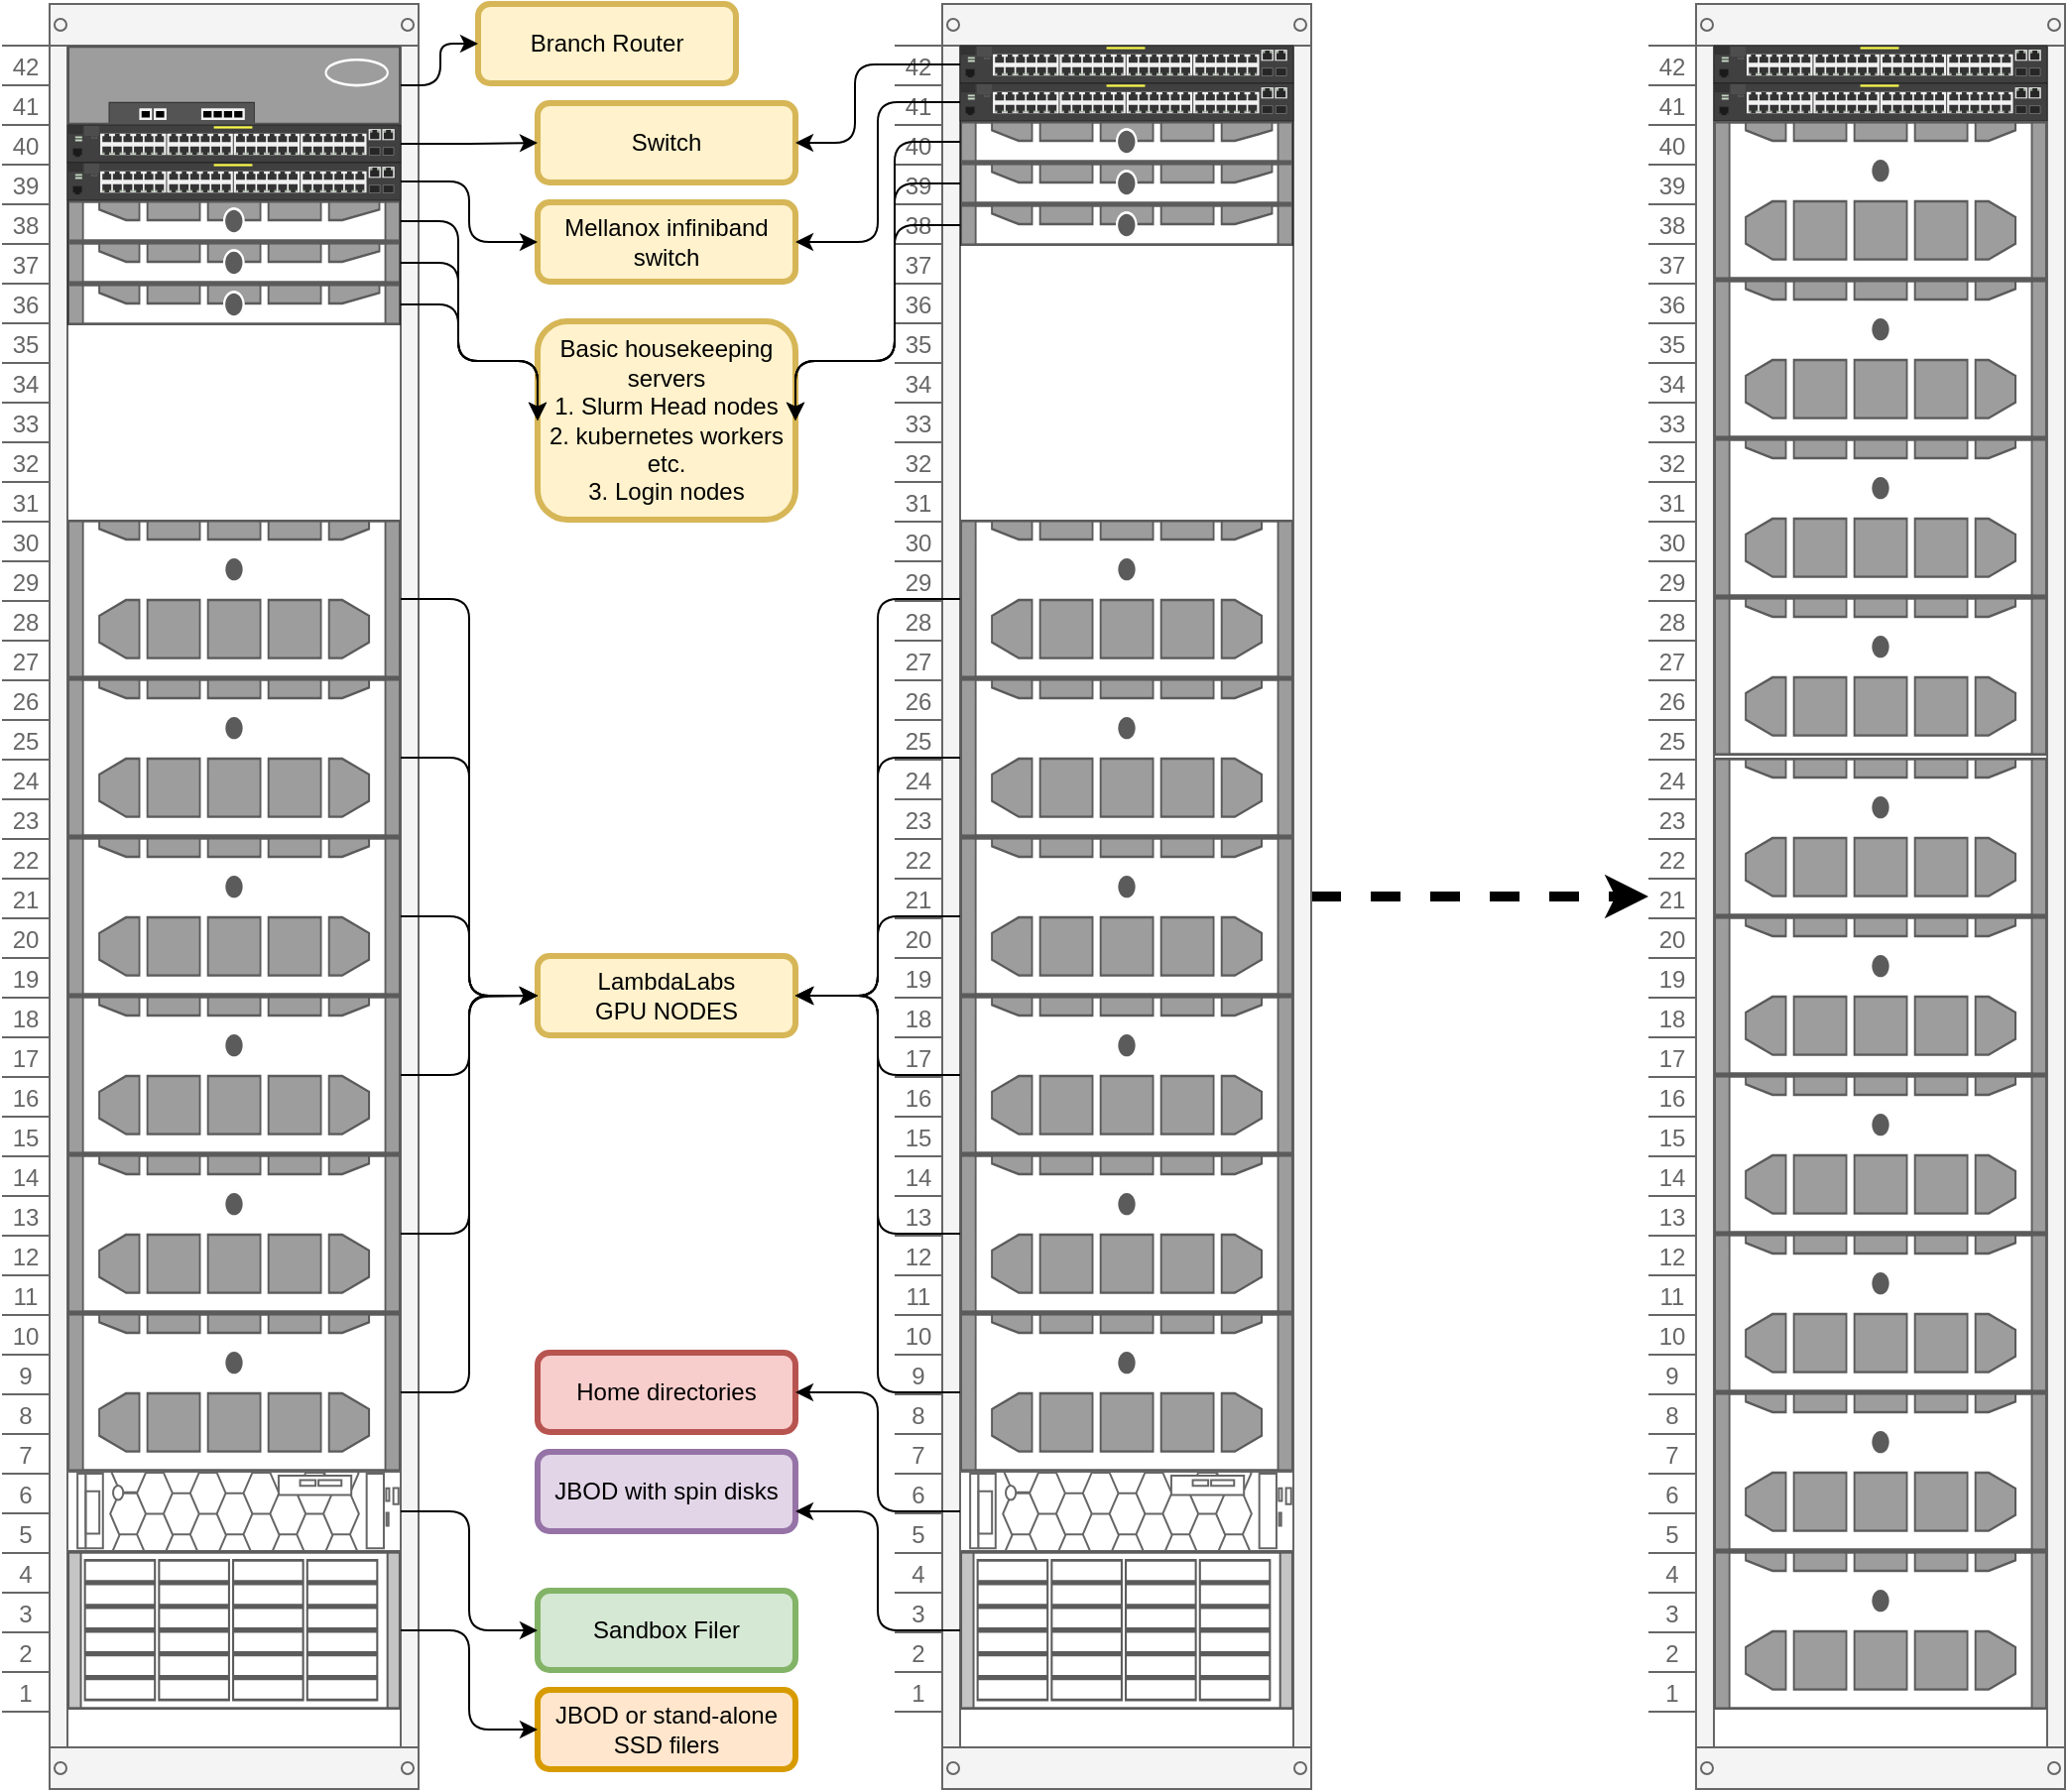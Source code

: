 <mxfile version="14.9.7" type="device"><diagram id="1ICQA1mSSsCEjTz7MmzQ" name="Page-1"><mxGraphModel dx="1422" dy="850" grid="1" gridSize="10" guides="1" tooltips="1" connect="1" arrows="1" fold="1" page="1" pageScale="1" pageWidth="1100" pageHeight="850" math="0" shadow="0"><root><mxCell id="0"/><mxCell id="1" parent="0"/><mxCell id="WQORNpC3hp9yp0C9yWY9-1" value="" style="strokeColor=#666666;html=1;verticalLabelPosition=bottom;labelBackgroundColor=#ffffff;verticalAlign=top;outlineConnect=0;shadow=0;dashed=0;shape=mxgraph.rackGeneral.container;fillColor2=#f4f4f4;container=1;collapsible=0;childLayout=rack;allowGaps=1;marginLeft=33;marginRight=9;marginTop=21;marginBottom=22;textColor=#666666;numDisp=ascend;" parent="1" vertex="1"><mxGeometry x="40" y="40" width="210" height="900" as="geometry"/></mxCell><mxCell id="WQORNpC3hp9yp0C9yWY9-3" value="" style="strokeColor=#666666;html=1;labelPosition=right;align=left;spacingLeft=15;shadow=0;dashed=0;outlineConnect=0;shape=mxgraph.rack.f5.arx_1000;" parent="WQORNpC3hp9yp0C9yWY9-1" vertex="1"><mxGeometry x="33" y="21" width="168" height="40" as="geometry"/></mxCell><mxCell id="WQORNpC3hp9yp0C9yWY9-4" value="" style="html=1;verticalLabelPosition=bottom;verticalAlign=top;outlineConnect=0;shadow=0;dashed=0;shape=mxgraph.rack.hpe_aruba.switches.j9778a_2530_48_poeplus_front;" parent="WQORNpC3hp9yp0C9yWY9-1" vertex="1"><mxGeometry x="33" y="61" width="168" height="19" as="geometry"/></mxCell><mxCell id="WQORNpC3hp9yp0C9yWY9-12" value="" style="html=1;verticalLabelPosition=bottom;verticalAlign=top;outlineConnect=0;shadow=0;dashed=0;shape=mxgraph.rack.hpe_aruba.switches.j9778a_2530_48_poeplus_front;" parent="WQORNpC3hp9yp0C9yWY9-1" vertex="1"><mxGeometry x="33" y="80" width="168" height="19" as="geometry"/></mxCell><mxCell id="WQORNpC3hp9yp0C9yWY9-59" value="" style="strokeColor=#666666;html=1;labelPosition=right;align=left;spacingLeft=15;shadow=0;dashed=0;outlineConnect=0;shape=mxgraph.rack.dell.dell_poweredge_1u;rounded=1;fillColor=none;" parent="WQORNpC3hp9yp0C9yWY9-1" vertex="1"><mxGeometry x="33" y="99" width="168" height="21" as="geometry"/></mxCell><mxCell id="WQORNpC3hp9yp0C9yWY9-61" value="" style="strokeColor=#666666;html=1;labelPosition=right;align=left;spacingLeft=15;shadow=0;dashed=0;outlineConnect=0;shape=mxgraph.rack.dell.dell_poweredge_1u;rounded=1;fillColor=none;" parent="WQORNpC3hp9yp0C9yWY9-1" vertex="1"><mxGeometry x="33" y="120" width="168" height="21" as="geometry"/></mxCell><mxCell id="WQORNpC3hp9yp0C9yWY9-63" value="" style="strokeColor=#666666;html=1;labelPosition=right;align=left;spacingLeft=15;shadow=0;dashed=0;outlineConnect=0;shape=mxgraph.rack.dell.dell_poweredge_1u;rounded=1;fillColor=none;" parent="WQORNpC3hp9yp0C9yWY9-1" vertex="1"><mxGeometry x="33" y="141" width="168" height="21" as="geometry"/></mxCell><mxCell id="WQORNpC3hp9yp0C9yWY9-18" value="" style="strokeColor=#666666;html=1;labelPosition=right;align=left;spacingLeft=15;shadow=0;dashed=0;outlineConnect=0;shape=mxgraph.rack.dell.dell_poweredge_4u;" parent="WQORNpC3hp9yp0C9yWY9-1" vertex="1"><mxGeometry x="33" y="260" width="168" height="80" as="geometry"/></mxCell><mxCell id="WQORNpC3hp9yp0C9yWY9-17" value="" style="strokeColor=#666666;html=1;labelPosition=right;align=left;spacingLeft=15;shadow=0;dashed=0;outlineConnect=0;shape=mxgraph.rack.dell.dell_poweredge_4u;" parent="WQORNpC3hp9yp0C9yWY9-1" vertex="1"><mxGeometry x="33" y="340" width="168" height="80" as="geometry"/></mxCell><mxCell id="WQORNpC3hp9yp0C9yWY9-16" value="" style="strokeColor=#666666;html=1;labelPosition=right;align=left;spacingLeft=15;shadow=0;dashed=0;outlineConnect=0;shape=mxgraph.rack.dell.dell_poweredge_4u;" parent="WQORNpC3hp9yp0C9yWY9-1" vertex="1"><mxGeometry x="33" y="420" width="168" height="80" as="geometry"/></mxCell><mxCell id="WQORNpC3hp9yp0C9yWY9-15" value="" style="strokeColor=#666666;html=1;labelPosition=right;align=left;spacingLeft=15;shadow=0;dashed=0;outlineConnect=0;shape=mxgraph.rack.dell.dell_poweredge_4u;" parent="WQORNpC3hp9yp0C9yWY9-1" vertex="1"><mxGeometry x="33" y="500" width="168" height="80" as="geometry"/></mxCell><mxCell id="WQORNpC3hp9yp0C9yWY9-14" value="" style="strokeColor=#666666;html=1;labelPosition=right;align=left;spacingLeft=15;shadow=0;dashed=0;outlineConnect=0;shape=mxgraph.rack.dell.dell_poweredge_4u;" parent="WQORNpC3hp9yp0C9yWY9-1" vertex="1"><mxGeometry x="33" y="580" width="168" height="80" as="geometry"/></mxCell><mxCell id="WQORNpC3hp9yp0C9yWY9-13" value="" style="strokeColor=#666666;html=1;labelPosition=right;align=left;spacingLeft=15;shadow=0;dashed=0;outlineConnect=0;shape=mxgraph.rack.dell.dell_poweredge_4u;" parent="WQORNpC3hp9yp0C9yWY9-1" vertex="1"><mxGeometry x="33" y="660" width="168" height="80" as="geometry"/></mxCell><mxCell id="WQORNpC3hp9yp0C9yWY9-5" value="" style="strokeColor=#666666;html=1;labelPosition=right;align=left;spacingLeft=15;shadow=0;dashed=0;outlineConnect=0;shape=mxgraph.rack.dell.poweredge_r740xd;" parent="WQORNpC3hp9yp0C9yWY9-1" vertex="1"><mxGeometry x="33" y="740" width="168" height="40" as="geometry"/></mxCell><mxCell id="WQORNpC3hp9yp0C9yWY9-6" value="" style="shape=mxgraph.rack.cisco.cisco_physical_security_multiservice_platform_4u;html=1;labelPosition=right;align=left;spacingLeft=15;dashed=0;shadow=0;fillColor=#ffffff;" parent="WQORNpC3hp9yp0C9yWY9-1" vertex="1"><mxGeometry x="33" y="780" width="168" height="80" as="geometry"/></mxCell><mxCell id="WQORNpC3hp9yp0C9yWY9-102" style="edgeStyle=orthogonalEdgeStyle;rounded=1;orthogonalLoop=1;jettySize=auto;html=1;strokeWidth=5;dashed=1;" parent="1" source="WQORNpC3hp9yp0C9yWY9-7" target="WQORNpC3hp9yp0C9yWY9-81" edge="1"><mxGeometry relative="1" as="geometry"/></mxCell><mxCell id="WQORNpC3hp9yp0C9yWY9-7" value="" style="strokeColor=#666666;html=1;verticalLabelPosition=bottom;labelBackgroundColor=#ffffff;verticalAlign=top;outlineConnect=0;shadow=0;dashed=0;shape=mxgraph.rackGeneral.container;fillColor2=#f4f4f4;container=1;collapsible=0;childLayout=rack;allowGaps=1;marginLeft=33;marginRight=9;marginTop=21;marginBottom=22;textColor=#666666;numDisp=ascend;" parent="1" vertex="1"><mxGeometry x="490" y="40" width="210" height="900" as="geometry"/></mxCell><mxCell id="WQORNpC3hp9yp0C9yWY9-9" value="" style="html=1;verticalLabelPosition=bottom;verticalAlign=top;outlineConnect=0;shadow=0;dashed=0;shape=mxgraph.rack.hpe_aruba.switches.j9778a_2530_48_poeplus_front;" parent="WQORNpC3hp9yp0C9yWY9-7" vertex="1"><mxGeometry x="33" y="21" width="168" height="19" as="geometry"/></mxCell><mxCell id="WQORNpC3hp9yp0C9yWY9-25" value="" style="html=1;verticalLabelPosition=bottom;verticalAlign=top;outlineConnect=0;shadow=0;dashed=0;shape=mxgraph.rack.hpe_aruba.switches.j9778a_2530_48_poeplus_front;" parent="WQORNpC3hp9yp0C9yWY9-7" vertex="1"><mxGeometry x="33" y="40" width="168" height="19" as="geometry"/></mxCell><mxCell id="WQORNpC3hp9yp0C9yWY9-60" value="" style="strokeColor=#666666;html=1;labelPosition=right;align=left;spacingLeft=15;shadow=0;dashed=0;outlineConnect=0;shape=mxgraph.rack.dell.dell_poweredge_1u;rounded=1;fillColor=none;" parent="WQORNpC3hp9yp0C9yWY9-7" vertex="1"><mxGeometry x="33" y="59" width="168" height="21" as="geometry"/></mxCell><mxCell id="WQORNpC3hp9yp0C9yWY9-62" value="" style="strokeColor=#666666;html=1;labelPosition=right;align=left;spacingLeft=15;shadow=0;dashed=0;outlineConnect=0;shape=mxgraph.rack.dell.dell_poweredge_1u;rounded=1;fillColor=none;" parent="WQORNpC3hp9yp0C9yWY9-7" vertex="1"><mxGeometry x="33" y="80" width="168" height="21" as="geometry"/></mxCell><mxCell id="WQORNpC3hp9yp0C9yWY9-64" value="" style="strokeColor=#666666;html=1;labelPosition=right;align=left;spacingLeft=15;shadow=0;dashed=0;outlineConnect=0;shape=mxgraph.rack.dell.dell_poweredge_1u;rounded=1;fillColor=none;" parent="WQORNpC3hp9yp0C9yWY9-7" vertex="1"><mxGeometry x="33" y="101" width="168" height="21" as="geometry"/></mxCell><mxCell id="WQORNpC3hp9yp0C9yWY9-23" value="" style="strokeColor=#666666;html=1;labelPosition=right;align=left;spacingLeft=15;shadow=0;dashed=0;outlineConnect=0;shape=mxgraph.rack.dell.dell_poweredge_4u;" parent="WQORNpC3hp9yp0C9yWY9-7" vertex="1"><mxGeometry x="33" y="260" width="168" height="80" as="geometry"/></mxCell><mxCell id="WQORNpC3hp9yp0C9yWY9-24" value="" style="strokeColor=#666666;html=1;labelPosition=right;align=left;spacingLeft=15;shadow=0;dashed=0;outlineConnect=0;shape=mxgraph.rack.dell.dell_poweredge_4u;" parent="WQORNpC3hp9yp0C9yWY9-7" vertex="1"><mxGeometry x="33" y="340" width="168" height="80" as="geometry"/></mxCell><mxCell id="WQORNpC3hp9yp0C9yWY9-21" value="" style="strokeColor=#666666;html=1;labelPosition=right;align=left;spacingLeft=15;shadow=0;dashed=0;outlineConnect=0;shape=mxgraph.rack.dell.dell_poweredge_4u;" parent="WQORNpC3hp9yp0C9yWY9-7" vertex="1"><mxGeometry x="33" y="420" width="168" height="80" as="geometry"/></mxCell><mxCell id="WQORNpC3hp9yp0C9yWY9-22" value="" style="strokeColor=#666666;html=1;labelPosition=right;align=left;spacingLeft=15;shadow=0;dashed=0;outlineConnect=0;shape=mxgraph.rack.dell.dell_poweredge_4u;" parent="WQORNpC3hp9yp0C9yWY9-7" vertex="1"><mxGeometry x="33" y="500" width="168" height="80" as="geometry"/></mxCell><mxCell id="WQORNpC3hp9yp0C9yWY9-20" value="" style="strokeColor=#666666;html=1;labelPosition=right;align=left;spacingLeft=15;shadow=0;dashed=0;outlineConnect=0;shape=mxgraph.rack.dell.dell_poweredge_4u;" parent="WQORNpC3hp9yp0C9yWY9-7" vertex="1"><mxGeometry x="33" y="580" width="168" height="80" as="geometry"/></mxCell><mxCell id="WQORNpC3hp9yp0C9yWY9-19" value="" style="strokeColor=#666666;html=1;labelPosition=right;align=left;spacingLeft=15;shadow=0;dashed=0;outlineConnect=0;shape=mxgraph.rack.dell.dell_poweredge_4u;" parent="WQORNpC3hp9yp0C9yWY9-7" vertex="1"><mxGeometry x="33" y="660" width="168" height="80" as="geometry"/></mxCell><mxCell id="WQORNpC3hp9yp0C9yWY9-10" value="" style="strokeColor=#666666;html=1;labelPosition=right;align=left;spacingLeft=15;shadow=0;dashed=0;outlineConnect=0;shape=mxgraph.rack.dell.poweredge_r740xd;" parent="WQORNpC3hp9yp0C9yWY9-7" vertex="1"><mxGeometry x="33" y="740" width="168" height="40" as="geometry"/></mxCell><mxCell id="WQORNpC3hp9yp0C9yWY9-11" value="" style="shape=mxgraph.rack.cisco.cisco_physical_security_multiservice_platform_4u;html=1;labelPosition=right;align=left;spacingLeft=15;dashed=0;shadow=0;fillColor=#ffffff;" parent="WQORNpC3hp9yp0C9yWY9-7" vertex="1"><mxGeometry x="33" y="780" width="168" height="80" as="geometry"/></mxCell><mxCell id="WQORNpC3hp9yp0C9yWY9-27" value="LambdaLabs&lt;br&gt;GPU NODES" style="text;html=1;strokeColor=#d6b656;align=center;verticalAlign=middle;whiteSpace=wrap;rounded=1;arcSize=15;fillColor=#fff2cc;strokeWidth=3;" parent="1" vertex="1"><mxGeometry x="310" y="520" width="130" height="40" as="geometry"/></mxCell><mxCell id="WQORNpC3hp9yp0C9yWY9-28" style="edgeStyle=orthogonalEdgeStyle;rounded=1;orthogonalLoop=1;jettySize=auto;html=1;entryX=0;entryY=0.5;entryDx=0;entryDy=0;" parent="1" source="WQORNpC3hp9yp0C9yWY9-18" target="WQORNpC3hp9yp0C9yWY9-27" edge="1"><mxGeometry relative="1" as="geometry"/></mxCell><mxCell id="WQORNpC3hp9yp0C9yWY9-40" style="edgeStyle=orthogonalEdgeStyle;rounded=1;orthogonalLoop=1;jettySize=auto;html=1;entryX=0;entryY=0.5;entryDx=0;entryDy=0;" parent="1" source="WQORNpC3hp9yp0C9yWY9-17" target="WQORNpC3hp9yp0C9yWY9-27" edge="1"><mxGeometry relative="1" as="geometry"/></mxCell><mxCell id="WQORNpC3hp9yp0C9yWY9-41" style="edgeStyle=orthogonalEdgeStyle;rounded=1;orthogonalLoop=1;jettySize=auto;html=1;entryX=0;entryY=0.5;entryDx=0;entryDy=0;" parent="1" source="WQORNpC3hp9yp0C9yWY9-16" target="WQORNpC3hp9yp0C9yWY9-27" edge="1"><mxGeometry relative="1" as="geometry"/></mxCell><mxCell id="WQORNpC3hp9yp0C9yWY9-42" style="edgeStyle=orthogonalEdgeStyle;rounded=1;orthogonalLoop=1;jettySize=auto;html=1;" parent="1" source="WQORNpC3hp9yp0C9yWY9-15" edge="1"><mxGeometry relative="1" as="geometry"><mxPoint x="310" y="540" as="targetPoint"/></mxGeometry></mxCell><mxCell id="WQORNpC3hp9yp0C9yWY9-43" style="edgeStyle=orthogonalEdgeStyle;rounded=1;orthogonalLoop=1;jettySize=auto;html=1;entryX=0;entryY=0.5;entryDx=0;entryDy=0;" parent="1" source="WQORNpC3hp9yp0C9yWY9-14" target="WQORNpC3hp9yp0C9yWY9-27" edge="1"><mxGeometry relative="1" as="geometry"/></mxCell><mxCell id="WQORNpC3hp9yp0C9yWY9-44" style="edgeStyle=orthogonalEdgeStyle;rounded=1;orthogonalLoop=1;jettySize=auto;html=1;entryX=0;entryY=0.5;entryDx=0;entryDy=0;" parent="1" source="WQORNpC3hp9yp0C9yWY9-13" target="WQORNpC3hp9yp0C9yWY9-27" edge="1"><mxGeometry relative="1" as="geometry"/></mxCell><mxCell id="WQORNpC3hp9yp0C9yWY9-45" style="edgeStyle=orthogonalEdgeStyle;rounded=1;orthogonalLoop=1;jettySize=auto;html=1;entryX=1;entryY=0.5;entryDx=0;entryDy=0;" parent="1" source="WQORNpC3hp9yp0C9yWY9-23" target="WQORNpC3hp9yp0C9yWY9-27" edge="1"><mxGeometry relative="1" as="geometry"/></mxCell><mxCell id="WQORNpC3hp9yp0C9yWY9-46" style="edgeStyle=orthogonalEdgeStyle;rounded=1;orthogonalLoop=1;jettySize=auto;html=1;entryX=1;entryY=0.5;entryDx=0;entryDy=0;" parent="1" source="WQORNpC3hp9yp0C9yWY9-24" target="WQORNpC3hp9yp0C9yWY9-27" edge="1"><mxGeometry relative="1" as="geometry"/></mxCell><mxCell id="WQORNpC3hp9yp0C9yWY9-47" style="edgeStyle=orthogonalEdgeStyle;rounded=1;orthogonalLoop=1;jettySize=auto;html=1;entryX=1;entryY=0.5;entryDx=0;entryDy=0;" parent="1" source="WQORNpC3hp9yp0C9yWY9-21" target="WQORNpC3hp9yp0C9yWY9-27" edge="1"><mxGeometry relative="1" as="geometry"/></mxCell><mxCell id="WQORNpC3hp9yp0C9yWY9-48" style="edgeStyle=orthogonalEdgeStyle;rounded=1;orthogonalLoop=1;jettySize=auto;html=1;" parent="1" source="WQORNpC3hp9yp0C9yWY9-22" target="WQORNpC3hp9yp0C9yWY9-27" edge="1"><mxGeometry relative="1" as="geometry"/></mxCell><mxCell id="WQORNpC3hp9yp0C9yWY9-49" style="edgeStyle=orthogonalEdgeStyle;rounded=1;orthogonalLoop=1;jettySize=auto;html=1;entryX=1;entryY=0.5;entryDx=0;entryDy=0;" parent="1" source="WQORNpC3hp9yp0C9yWY9-20" target="WQORNpC3hp9yp0C9yWY9-27" edge="1"><mxGeometry relative="1" as="geometry"/></mxCell><mxCell id="WQORNpC3hp9yp0C9yWY9-50" style="edgeStyle=orthogonalEdgeStyle;rounded=1;orthogonalLoop=1;jettySize=auto;html=1;entryX=1;entryY=0.5;entryDx=0;entryDy=0;" parent="1" source="WQORNpC3hp9yp0C9yWY9-19" target="WQORNpC3hp9yp0C9yWY9-27" edge="1"><mxGeometry relative="1" as="geometry"/></mxCell><mxCell id="WQORNpC3hp9yp0C9yWY9-51" value="Sandbox Filer" style="text;html=1;strokeColor=#82b366;align=center;verticalAlign=middle;whiteSpace=wrap;rounded=1;arcSize=15;fillColor=#d5e8d4;strokeWidth=3;" parent="1" vertex="1"><mxGeometry x="310" y="840" width="130" height="40" as="geometry"/></mxCell><mxCell id="WQORNpC3hp9yp0C9yWY9-52" style="edgeStyle=orthogonalEdgeStyle;rounded=1;orthogonalLoop=1;jettySize=auto;html=1;entryX=0;entryY=0.5;entryDx=0;entryDy=0;" parent="1" source="WQORNpC3hp9yp0C9yWY9-5" target="WQORNpC3hp9yp0C9yWY9-51" edge="1"><mxGeometry relative="1" as="geometry"/></mxCell><mxCell id="WQORNpC3hp9yp0C9yWY9-53" value="JBOD or stand-alone SSD filers" style="text;html=1;strokeColor=#d79b00;align=center;verticalAlign=middle;whiteSpace=wrap;rounded=1;arcSize=15;fillColor=#ffe6cc;strokeWidth=3;" parent="1" vertex="1"><mxGeometry x="310" y="890" width="130" height="40" as="geometry"/></mxCell><mxCell id="WQORNpC3hp9yp0C9yWY9-54" style="edgeStyle=orthogonalEdgeStyle;rounded=1;orthogonalLoop=1;jettySize=auto;html=1;entryX=0;entryY=0.5;entryDx=0;entryDy=0;" parent="1" source="WQORNpC3hp9yp0C9yWY9-6" target="WQORNpC3hp9yp0C9yWY9-53" edge="1"><mxGeometry relative="1" as="geometry"/></mxCell><mxCell id="WQORNpC3hp9yp0C9yWY9-55" value="Home directories" style="text;html=1;strokeColor=#b85450;align=center;verticalAlign=middle;whiteSpace=wrap;rounded=1;arcSize=15;fillColor=#f8cecc;strokeWidth=3;" parent="1" vertex="1"><mxGeometry x="310" y="720" width="130" height="40" as="geometry"/></mxCell><mxCell id="WQORNpC3hp9yp0C9yWY9-56" style="edgeStyle=orthogonalEdgeStyle;rounded=1;orthogonalLoop=1;jettySize=auto;html=1;entryX=1;entryY=0.5;entryDx=0;entryDy=0;" parent="1" source="WQORNpC3hp9yp0C9yWY9-10" target="WQORNpC3hp9yp0C9yWY9-55" edge="1"><mxGeometry relative="1" as="geometry"/></mxCell><mxCell id="WQORNpC3hp9yp0C9yWY9-57" value="JBOD with spin disks" style="text;html=1;strokeColor=#9673a6;align=center;verticalAlign=middle;whiteSpace=wrap;rounded=1;arcSize=15;fillColor=#e1d5e7;strokeWidth=3;" parent="1" vertex="1"><mxGeometry x="310" y="770" width="130" height="40" as="geometry"/></mxCell><mxCell id="WQORNpC3hp9yp0C9yWY9-58" style="edgeStyle=orthogonalEdgeStyle;rounded=1;orthogonalLoop=1;jettySize=auto;html=1;entryX=1;entryY=0.75;entryDx=0;entryDy=0;" parent="1" source="WQORNpC3hp9yp0C9yWY9-11" target="WQORNpC3hp9yp0C9yWY9-57" edge="1"><mxGeometry relative="1" as="geometry"/></mxCell><mxCell id="WQORNpC3hp9yp0C9yWY9-65" value="Branch Router" style="text;html=1;strokeColor=#d6b656;align=center;verticalAlign=middle;whiteSpace=wrap;rounded=1;arcSize=15;fillColor=#fff2cc;strokeWidth=3;" parent="1" vertex="1"><mxGeometry x="280" y="40" width="130" height="40" as="geometry"/></mxCell><mxCell id="WQORNpC3hp9yp0C9yWY9-66" style="edgeStyle=orthogonalEdgeStyle;rounded=1;orthogonalLoop=1;jettySize=auto;html=1;entryX=0;entryY=0.5;entryDx=0;entryDy=0;" parent="1" source="WQORNpC3hp9yp0C9yWY9-3" target="WQORNpC3hp9yp0C9yWY9-65" edge="1"><mxGeometry relative="1" as="geometry"/></mxCell><mxCell id="WQORNpC3hp9yp0C9yWY9-67" value="Switch" style="text;html=1;strokeColor=#d6b656;align=center;verticalAlign=middle;whiteSpace=wrap;rounded=1;arcSize=15;fillColor=#fff2cc;strokeWidth=3;" parent="1" vertex="1"><mxGeometry x="310" y="90" width="130" height="40" as="geometry"/></mxCell><mxCell id="WQORNpC3hp9yp0C9yWY9-68" value="Mellanox infiniband switch" style="text;html=1;strokeColor=#d6b656;align=center;verticalAlign=middle;whiteSpace=wrap;rounded=1;arcSize=15;fillColor=#fff2cc;strokeWidth=3;" parent="1" vertex="1"><mxGeometry x="310" y="140" width="130" height="40" as="geometry"/></mxCell><mxCell id="WQORNpC3hp9yp0C9yWY9-69" style="edgeStyle=orthogonalEdgeStyle;rounded=1;orthogonalLoop=1;jettySize=auto;html=1;entryX=1;entryY=0.5;entryDx=0;entryDy=0;" parent="1" source="WQORNpC3hp9yp0C9yWY9-9" target="WQORNpC3hp9yp0C9yWY9-67" edge="1"><mxGeometry relative="1" as="geometry"><Array as="points"><mxPoint x="470" y="71"/><mxPoint x="470" y="110"/></Array></mxGeometry></mxCell><mxCell id="WQORNpC3hp9yp0C9yWY9-70" style="edgeStyle=orthogonalEdgeStyle;rounded=1;orthogonalLoop=1;jettySize=auto;html=1;entryX=0;entryY=0.5;entryDx=0;entryDy=0;" parent="1" source="WQORNpC3hp9yp0C9yWY9-4" target="WQORNpC3hp9yp0C9yWY9-67" edge="1"><mxGeometry relative="1" as="geometry"/></mxCell><mxCell id="WQORNpC3hp9yp0C9yWY9-72" style="edgeStyle=orthogonalEdgeStyle;rounded=1;orthogonalLoop=1;jettySize=auto;html=1;entryX=0;entryY=0.5;entryDx=0;entryDy=0;" parent="1" source="WQORNpC3hp9yp0C9yWY9-12" target="WQORNpC3hp9yp0C9yWY9-68" edge="1"><mxGeometry relative="1" as="geometry"/></mxCell><mxCell id="WQORNpC3hp9yp0C9yWY9-73" style="edgeStyle=orthogonalEdgeStyle;rounded=1;orthogonalLoop=1;jettySize=auto;html=1;entryX=1;entryY=0.5;entryDx=0;entryDy=0;" parent="1" source="WQORNpC3hp9yp0C9yWY9-25" target="WQORNpC3hp9yp0C9yWY9-68" edge="1"><mxGeometry relative="1" as="geometry"/></mxCell><mxCell id="WQORNpC3hp9yp0C9yWY9-74" value="Basic housekeeping servers&lt;br&gt;1. Slurm Head nodes&lt;br&gt;2. kubernetes workers&lt;br&gt;etc.&lt;br&gt;3. Login nodes" style="text;html=1;strokeColor=#d6b656;align=center;verticalAlign=middle;whiteSpace=wrap;rounded=1;arcSize=15;fillColor=#fff2cc;strokeWidth=3;" parent="1" vertex="1"><mxGeometry x="310" y="200" width="130" height="100" as="geometry"/></mxCell><mxCell id="WQORNpC3hp9yp0C9yWY9-75" style="edgeStyle=orthogonalEdgeStyle;rounded=1;orthogonalLoop=1;jettySize=auto;html=1;entryX=0;entryY=0.5;entryDx=0;entryDy=0;" parent="1" source="WQORNpC3hp9yp0C9yWY9-59" target="WQORNpC3hp9yp0C9yWY9-74" edge="1"><mxGeometry relative="1" as="geometry"><Array as="points"><mxPoint x="270" y="150"/><mxPoint x="270" y="220"/></Array></mxGeometry></mxCell><mxCell id="WQORNpC3hp9yp0C9yWY9-76" style="edgeStyle=orthogonalEdgeStyle;rounded=1;orthogonalLoop=1;jettySize=auto;html=1;entryX=0;entryY=0.5;entryDx=0;entryDy=0;" parent="1" source="WQORNpC3hp9yp0C9yWY9-61" target="WQORNpC3hp9yp0C9yWY9-74" edge="1"><mxGeometry relative="1" as="geometry"><Array as="points"><mxPoint x="270" y="171"/><mxPoint x="270" y="220"/></Array></mxGeometry></mxCell><mxCell id="WQORNpC3hp9yp0C9yWY9-77" style="edgeStyle=orthogonalEdgeStyle;rounded=1;orthogonalLoop=1;jettySize=auto;html=1;entryX=0;entryY=0.5;entryDx=0;entryDy=0;" parent="1" source="WQORNpC3hp9yp0C9yWY9-63" target="WQORNpC3hp9yp0C9yWY9-74" edge="1"><mxGeometry relative="1" as="geometry"><Array as="points"><mxPoint x="270" y="192"/><mxPoint x="270" y="220"/></Array></mxGeometry></mxCell><mxCell id="WQORNpC3hp9yp0C9yWY9-78" style="edgeStyle=orthogonalEdgeStyle;rounded=1;orthogonalLoop=1;jettySize=auto;html=1;entryX=1;entryY=0.5;entryDx=0;entryDy=0;" parent="1" source="WQORNpC3hp9yp0C9yWY9-60" target="WQORNpC3hp9yp0C9yWY9-74" edge="1"><mxGeometry relative="1" as="geometry"><Array as="points"><mxPoint x="490" y="110"/><mxPoint x="490" y="220"/></Array></mxGeometry></mxCell><mxCell id="WQORNpC3hp9yp0C9yWY9-79" style="edgeStyle=orthogonalEdgeStyle;rounded=1;orthogonalLoop=1;jettySize=auto;html=1;entryX=1;entryY=0.5;entryDx=0;entryDy=0;" parent="1" source="WQORNpC3hp9yp0C9yWY9-62" target="WQORNpC3hp9yp0C9yWY9-74" edge="1"><mxGeometry relative="1" as="geometry"><Array as="points"><mxPoint x="490" y="131"/><mxPoint x="490" y="220"/></Array></mxGeometry></mxCell><mxCell id="WQORNpC3hp9yp0C9yWY9-80" style="edgeStyle=orthogonalEdgeStyle;rounded=1;orthogonalLoop=1;jettySize=auto;html=1;entryX=1;entryY=0.5;entryDx=0;entryDy=0;" parent="1" source="WQORNpC3hp9yp0C9yWY9-64" target="WQORNpC3hp9yp0C9yWY9-74" edge="1"><mxGeometry relative="1" as="geometry"><Array as="points"><mxPoint x="490" y="152"/><mxPoint x="490" y="220"/></Array></mxGeometry></mxCell><mxCell id="WQORNpC3hp9yp0C9yWY9-81" value="" style="strokeColor=#666666;html=1;verticalLabelPosition=bottom;labelBackgroundColor=#ffffff;verticalAlign=top;outlineConnect=0;shadow=0;dashed=0;shape=mxgraph.rackGeneral.container;fillColor2=#f4f4f4;container=1;collapsible=0;childLayout=rack;allowGaps=1;marginLeft=33;marginRight=9;marginTop=21;marginBottom=22;textColor=#666666;numDisp=ascend;" parent="1" vertex="1"><mxGeometry x="870" y="40" width="210" height="900" as="geometry"/></mxCell><mxCell id="WQORNpC3hp9yp0C9yWY9-82" value="" style="html=1;verticalLabelPosition=bottom;verticalAlign=top;outlineConnect=0;shadow=0;dashed=0;shape=mxgraph.rack.hpe_aruba.switches.j9778a_2530_48_poeplus_front;" parent="WQORNpC3hp9yp0C9yWY9-81" vertex="1"><mxGeometry x="33" y="21" width="168" height="19" as="geometry"/></mxCell><mxCell id="WQORNpC3hp9yp0C9yWY9-83" value="" style="html=1;verticalLabelPosition=bottom;verticalAlign=top;outlineConnect=0;shadow=0;dashed=0;shape=mxgraph.rack.hpe_aruba.switches.j9778a_2530_48_poeplus_front;" parent="WQORNpC3hp9yp0C9yWY9-81" vertex="1"><mxGeometry x="33" y="40" width="168" height="19" as="geometry"/></mxCell><mxCell id="WQORNpC3hp9yp0C9yWY9-98" value="" style="strokeColor=#666666;html=1;labelPosition=right;align=left;spacingLeft=15;shadow=0;dashed=0;outlineConnect=0;shape=mxgraph.rack.dell.dell_poweredge_4u;" parent="WQORNpC3hp9yp0C9yWY9-81" vertex="1"><mxGeometry x="33" y="299" width="168" height="80" as="geometry"/></mxCell><mxCell id="WQORNpC3hp9yp0C9yWY9-97" value="" style="strokeColor=#666666;html=1;labelPosition=right;align=left;spacingLeft=15;shadow=0;dashed=0;outlineConnect=0;shape=mxgraph.rack.dell.dell_poweredge_4u;" parent="WQORNpC3hp9yp0C9yWY9-81" vertex="1"><mxGeometry x="33" y="219" width="168" height="80" as="geometry"/></mxCell><mxCell id="WQORNpC3hp9yp0C9yWY9-96" value="" style="strokeColor=#666666;html=1;labelPosition=right;align=left;spacingLeft=15;shadow=0;dashed=0;outlineConnect=0;shape=mxgraph.rack.dell.dell_poweredge_4u;" parent="WQORNpC3hp9yp0C9yWY9-81" vertex="1"><mxGeometry x="33" y="139" width="168" height="80" as="geometry"/></mxCell><mxCell id="WQORNpC3hp9yp0C9yWY9-95" value="" style="strokeColor=#666666;html=1;labelPosition=right;align=left;spacingLeft=15;shadow=0;dashed=0;outlineConnect=0;shape=mxgraph.rack.dell.dell_poweredge_4u;" parent="WQORNpC3hp9yp0C9yWY9-81" vertex="1"><mxGeometry x="33" y="59" width="168" height="80" as="geometry"/></mxCell><mxCell id="WQORNpC3hp9yp0C9yWY9-87" value="" style="strokeColor=#666666;html=1;labelPosition=right;align=left;spacingLeft=15;shadow=0;dashed=0;outlineConnect=0;shape=mxgraph.rack.dell.dell_poweredge_4u;" parent="WQORNpC3hp9yp0C9yWY9-81" vertex="1"><mxGeometry x="33" y="380" width="168" height="80" as="geometry"/></mxCell><mxCell id="WQORNpC3hp9yp0C9yWY9-88" value="" style="strokeColor=#666666;html=1;labelPosition=right;align=left;spacingLeft=15;shadow=0;dashed=0;outlineConnect=0;shape=mxgraph.rack.dell.dell_poweredge_4u;" parent="WQORNpC3hp9yp0C9yWY9-81" vertex="1"><mxGeometry x="33" y="460" width="168" height="80" as="geometry"/></mxCell><mxCell id="WQORNpC3hp9yp0C9yWY9-89" value="" style="strokeColor=#666666;html=1;labelPosition=right;align=left;spacingLeft=15;shadow=0;dashed=0;outlineConnect=0;shape=mxgraph.rack.dell.dell_poweredge_4u;" parent="WQORNpC3hp9yp0C9yWY9-81" vertex="1"><mxGeometry x="33" y="540" width="168" height="80" as="geometry"/></mxCell><mxCell id="WQORNpC3hp9yp0C9yWY9-90" value="" style="strokeColor=#666666;html=1;labelPosition=right;align=left;spacingLeft=15;shadow=0;dashed=0;outlineConnect=0;shape=mxgraph.rack.dell.dell_poweredge_4u;" parent="WQORNpC3hp9yp0C9yWY9-81" vertex="1"><mxGeometry x="33" y="620" width="168" height="80" as="geometry"/></mxCell><mxCell id="WQORNpC3hp9yp0C9yWY9-91" value="" style="strokeColor=#666666;html=1;labelPosition=right;align=left;spacingLeft=15;shadow=0;dashed=0;outlineConnect=0;shape=mxgraph.rack.dell.dell_poweredge_4u;" parent="WQORNpC3hp9yp0C9yWY9-81" vertex="1"><mxGeometry x="33" y="700" width="168" height="80" as="geometry"/></mxCell><mxCell id="WQORNpC3hp9yp0C9yWY9-92" value="" style="strokeColor=#666666;html=1;labelPosition=right;align=left;spacingLeft=15;shadow=0;dashed=0;outlineConnect=0;shape=mxgraph.rack.dell.dell_poweredge_4u;" parent="WQORNpC3hp9yp0C9yWY9-81" vertex="1"><mxGeometry x="33" y="780" width="168" height="80" as="geometry"/></mxCell></root></mxGraphModel></diagram></mxfile>